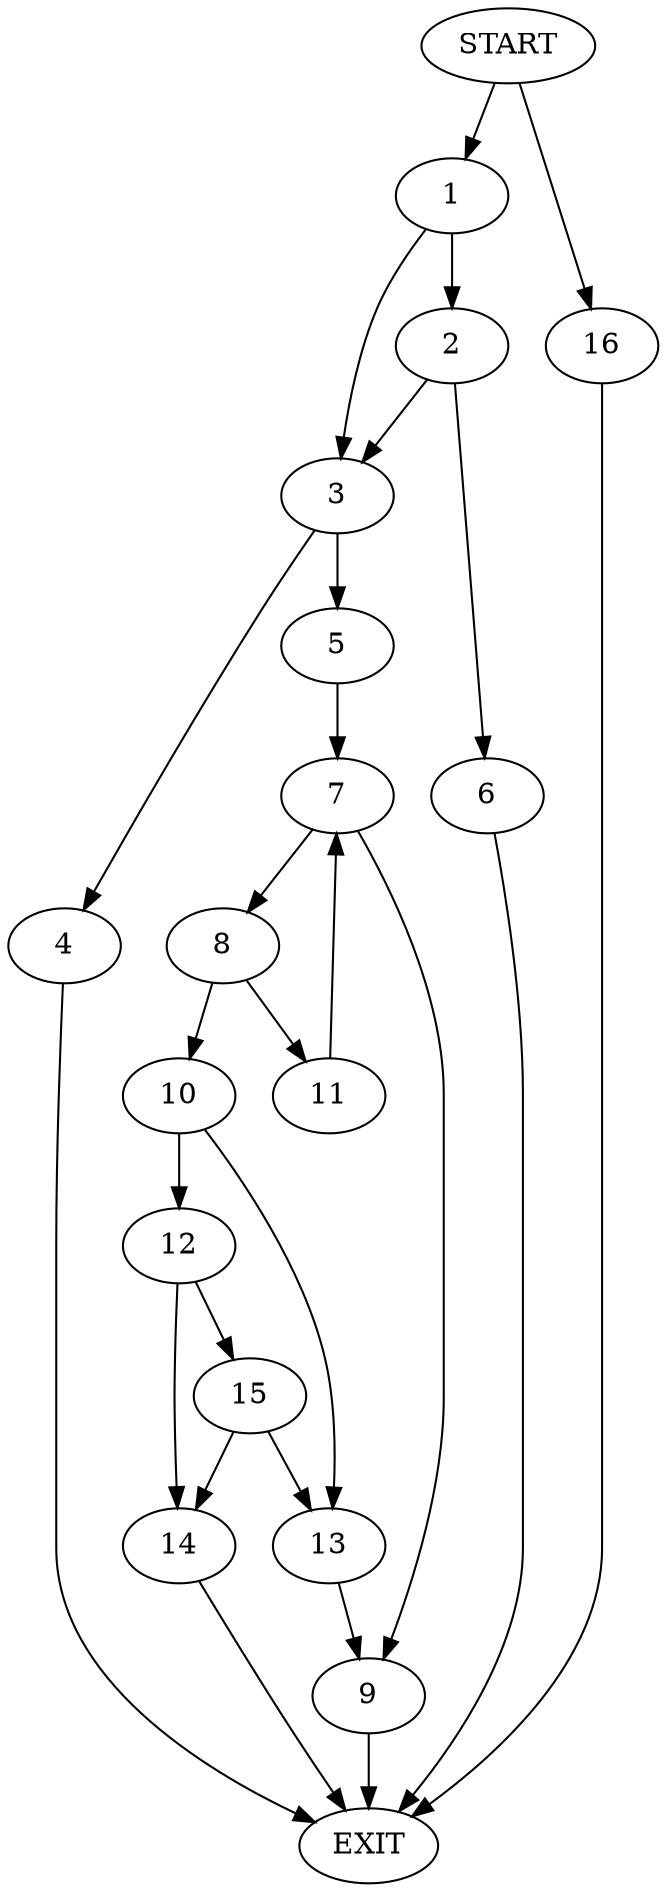 digraph {
0 [label="START"]
17 [label="EXIT"]
0 -> 1
1 -> 2
1 -> 3
3 -> 4
3 -> 5
2 -> 6
2 -> 3
6 -> 17
5 -> 7
4 -> 17
7 -> 8
7 -> 9
8 -> 10
8 -> 11
9 -> 17
10 -> 12
10 -> 13
11 -> 7
12 -> 14
12 -> 15
13 -> 9
14 -> 17
15 -> 14
15 -> 13
0 -> 16
16 -> 17
}
